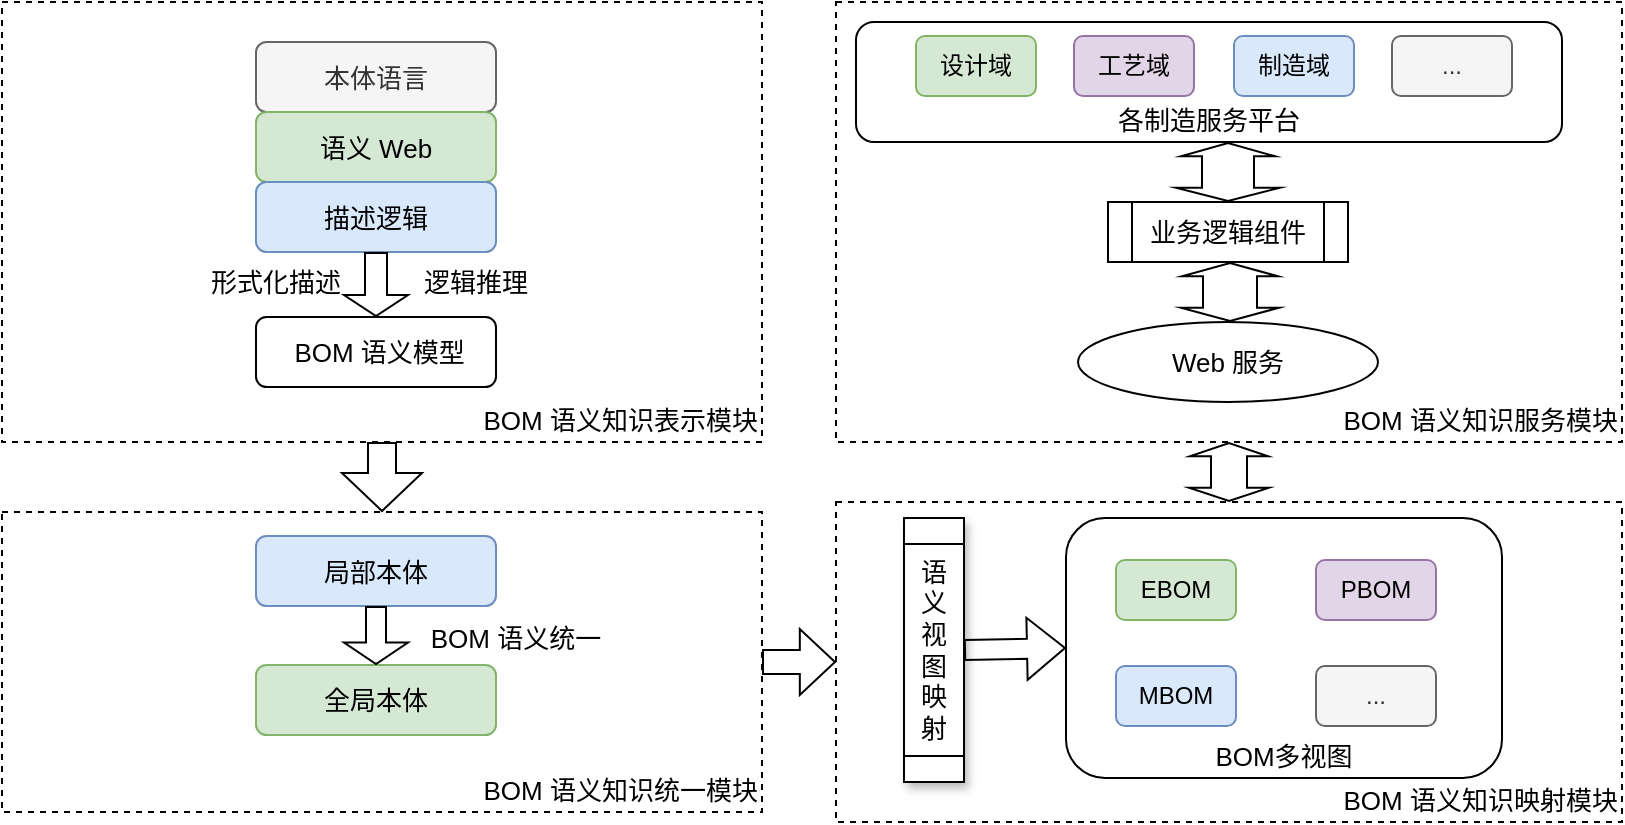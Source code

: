 <mxfile version="16.5.4" type="github">
  <diagram id="TOs7cVzKpCyQhLWn3VBo" name="Page-1">
    <mxGraphModel dx="1696" dy="763" grid="1" gridSize="10" guides="1" tooltips="1" connect="1" arrows="1" fold="1" page="1" pageScale="1" pageWidth="827" pageHeight="1169" math="0" shadow="0">
      <root>
        <mxCell id="0" />
        <mxCell id="1" parent="0" />
        <mxCell id="2vI4F3H8Q2DFBP5VW71m-11" value="BOM 语义知识服务模块" style="rounded=0;whiteSpace=wrap;html=1;fontSize=13;fillColor=none;verticalAlign=bottom;fontStyle=0;align=right;dashed=1;" parent="1" vertex="1">
          <mxGeometry x="37" y="110" width="393" height="220" as="geometry" />
        </mxCell>
        <mxCell id="2vI4F3H8Q2DFBP5VW71m-10" value="各制造服务平台" style="rounded=1;whiteSpace=wrap;html=1;fillColor=none;verticalAlign=bottom;fontSize=13;fontStyle=0" parent="1" vertex="1">
          <mxGeometry x="47" y="120" width="353" height="60" as="geometry" />
        </mxCell>
        <mxCell id="2vI4F3H8Q2DFBP5VW71m-4" value="制造域" style="rounded=1;whiteSpace=wrap;html=1;fillColor=#dae8fc;strokeColor=#6c8ebf;fontStyle=0" parent="1" vertex="1">
          <mxGeometry x="236" y="127" width="60" height="30" as="geometry" />
        </mxCell>
        <mxCell id="2vI4F3H8Q2DFBP5VW71m-12" value="业务逻辑组件" style="shape=process;whiteSpace=wrap;html=1;backgroundOutline=1;fontSize=13;fontStyle=0" parent="1" vertex="1">
          <mxGeometry x="173" y="210" width="120" height="30" as="geometry" />
        </mxCell>
        <mxCell id="2vI4F3H8Q2DFBP5VW71m-14" value="" style="shape=flexArrow;endArrow=classic;startArrow=classic;html=1;rounded=0;fontSize=13;width=26;endSize=1.88;startSize=1.88;startWidth=25;fontStyle=0;exitX=0.5;exitY=0;exitDx=0;exitDy=0;" parent="1" edge="1">
          <mxGeometry width="100" height="100" relative="1" as="geometry">
            <mxPoint x="233" y="210" as="sourcePoint" />
            <mxPoint x="233" y="180" as="targetPoint" />
          </mxGeometry>
        </mxCell>
        <mxCell id="2vI4F3H8Q2DFBP5VW71m-17" value="" style="shape=flexArrow;endArrow=classic;startArrow=classic;html=1;rounded=0;fontSize=13;width=27;endSize=1.88;startSize=1.88;startWidth=21;fontStyle=0;exitX=0.5;exitY=0;exitDx=0;exitDy=0;" parent="1" edge="1">
          <mxGeometry width="100" height="100" relative="1" as="geometry">
            <mxPoint x="234" y="270" as="sourcePoint" />
            <mxPoint x="234" y="240" as="targetPoint" />
          </mxGeometry>
        </mxCell>
        <mxCell id="2vI4F3H8Q2DFBP5VW71m-18" value="BOM 语义知识映射模块" style="rounded=0;whiteSpace=wrap;html=1;fontSize=13;fillColor=none;verticalAlign=bottom;fontStyle=0;align=right;dashed=1;" parent="1" vertex="1">
          <mxGeometry x="37" y="360" width="393" height="160" as="geometry" />
        </mxCell>
        <mxCell id="2vI4F3H8Q2DFBP5VW71m-19" value="BOM多视图" style="rounded=1;whiteSpace=wrap;html=1;fillColor=none;verticalAlign=bottom;fontSize=13;fontStyle=0" parent="1" vertex="1">
          <mxGeometry x="152" y="368" width="218" height="130" as="geometry" />
        </mxCell>
        <mxCell id="2vI4F3H8Q2DFBP5VW71m-20" value="MBOM" style="rounded=1;whiteSpace=wrap;html=1;fillColor=#dae8fc;strokeColor=#6c8ebf;fontStyle=0" parent="1" vertex="1">
          <mxGeometry x="177" y="442" width="60" height="30" as="geometry" />
        </mxCell>
        <mxCell id="2vI4F3H8Q2DFBP5VW71m-21" value="PBOM" style="rounded=1;whiteSpace=wrap;html=1;fillColor=#e1d5e7;strokeColor=#9673a6;fontStyle=0" parent="1" vertex="1">
          <mxGeometry x="277" y="389" width="60" height="30" as="geometry" />
        </mxCell>
        <mxCell id="2vI4F3H8Q2DFBP5VW71m-22" value="EBOM" style="rounded=1;whiteSpace=wrap;html=1;fillColor=#d5e8d4;strokeColor=#82b366;fontStyle=0" parent="1" vertex="1">
          <mxGeometry x="177" y="389" width="60" height="30" as="geometry" />
        </mxCell>
        <mxCell id="2vI4F3H8Q2DFBP5VW71m-23" value="..." style="rounded=1;whiteSpace=wrap;html=1;fillColor=#f5f5f5;strokeColor=#666666;fontStyle=0;fontColor=#333333;" parent="1" vertex="1">
          <mxGeometry x="315" y="127" width="60" height="30" as="geometry" />
        </mxCell>
        <mxCell id="2vI4F3H8Q2DFBP5VW71m-24" value="..." style="rounded=1;whiteSpace=wrap;html=1;fillColor=#f5f5f5;strokeColor=#666666;fontStyle=0;fontColor=#333333;" parent="1" vertex="1">
          <mxGeometry x="277" y="442" width="60" height="30" as="geometry" />
        </mxCell>
        <mxCell id="2vI4F3H8Q2DFBP5VW71m-25" value="语&lt;br&gt;义&lt;br&gt;视&lt;br&gt;图&lt;br&gt;映&lt;br&gt;射" style="shape=process;whiteSpace=wrap;html=1;backgroundOutline=1;fontSize=13;fontStyle=0;shadow=1;rotation=90;horizontal=0;" parent="1" vertex="1">
          <mxGeometry x="20" y="419" width="132" height="30" as="geometry" />
        </mxCell>
        <mxCell id="2vI4F3H8Q2DFBP5VW71m-27" value="" style="shape=flexArrow;endArrow=classic;startArrow=classic;html=1;rounded=0;fontSize=13;width=18;endSize=1.88;startSize=1.88;startWidth=21;entryX=0.5;entryY=1;entryDx=0;entryDy=0;fontStyle=0" parent="1" source="2vI4F3H8Q2DFBP5VW71m-18" target="2vI4F3H8Q2DFBP5VW71m-11" edge="1">
          <mxGeometry width="100" height="100" relative="1" as="geometry">
            <mxPoint x="258" y="350" as="sourcePoint" />
            <mxPoint x="257.5" y="320" as="targetPoint" />
          </mxGeometry>
        </mxCell>
        <mxCell id="2vI4F3H8Q2DFBP5VW71m-29" value="BOM 语义知识统一模块" style="rounded=0;whiteSpace=wrap;html=1;fontSize=13;fillColor=none;verticalAlign=bottom;fontStyle=0;align=right;dashed=1;" parent="1" vertex="1">
          <mxGeometry x="-380" y="365" width="380" height="150" as="geometry" />
        </mxCell>
        <mxCell id="2vI4F3H8Q2DFBP5VW71m-35" value="" style="edgeStyle=orthogonalEdgeStyle;rounded=0;orthogonalLoop=1;jettySize=auto;html=1;fontSize=13;shape=flexArrow;width=12;endSize=5.53;fontStyle=0;exitX=1;exitY=0.5;exitDx=0;exitDy=0;entryX=0;entryY=0.5;entryDx=0;entryDy=0;" parent="1" source="2vI4F3H8Q2DFBP5VW71m-29" target="2vI4F3H8Q2DFBP5VW71m-18" edge="1">
          <mxGeometry relative="1" as="geometry" />
        </mxCell>
        <mxCell id="2vI4F3H8Q2DFBP5VW71m-32" value="全局本体" style="rounded=1;whiteSpace=wrap;html=1;fontSize=13;fillColor=#d5e8d4;fontStyle=0;strokeColor=#82b366;" parent="1" vertex="1">
          <mxGeometry x="-253" y="441.5" width="120" height="35" as="geometry" />
        </mxCell>
        <mxCell id="2vI4F3H8Q2DFBP5VW71m-33" value="局部本体" style="rounded=1;whiteSpace=wrap;html=1;fontSize=13;fillColor=#dae8fc;fontStyle=0;strokeColor=#6c8ebf;" parent="1" vertex="1">
          <mxGeometry x="-253" y="377" width="120" height="35" as="geometry" />
        </mxCell>
        <mxCell id="2vI4F3H8Q2DFBP5VW71m-39" value="BOM 语义统一" style="rounded=0;whiteSpace=wrap;html=1;shadow=0;fontSize=13;strokeWidth=0;fillColor=none;strokeColor=none;fontStyle=0" parent="1" vertex="1">
          <mxGeometry x="-183" y="417.5" width="120" height="20" as="geometry" />
        </mxCell>
        <mxCell id="gLA2mDFHcOvmpZzIXoVf-2" value="BOM 语义知识表示模块" style="rounded=0;whiteSpace=wrap;html=1;fontSize=13;fillColor=none;verticalAlign=bottom;fontStyle=0;align=right;dashed=1;" vertex="1" parent="1">
          <mxGeometry x="-380" y="110" width="380" height="220" as="geometry" />
        </mxCell>
        <mxCell id="gLA2mDFHcOvmpZzIXoVf-3" value="&amp;nbsp;BOM 语义模型" style="rounded=1;whiteSpace=wrap;html=1;fontSize=13;fontStyle=0;" vertex="1" parent="1">
          <mxGeometry x="-253" y="267.5" width="120" height="35" as="geometry" />
        </mxCell>
        <mxCell id="gLA2mDFHcOvmpZzIXoVf-4" value="本体语言" style="rounded=1;whiteSpace=wrap;html=1;fontSize=13;fillColor=#f5f5f5;fontStyle=0;fontColor=#333333;strokeColor=#666666;" vertex="1" parent="1">
          <mxGeometry x="-253" y="130" width="120" height="35" as="geometry" />
        </mxCell>
        <mxCell id="gLA2mDFHcOvmpZzIXoVf-5" value="语义 Web" style="rounded=1;whiteSpace=wrap;html=1;fontSize=13;fillColor=#d5e8d4;fontStyle=0;strokeColor=#82b366;" vertex="1" parent="1">
          <mxGeometry x="-253" y="165" width="120" height="35" as="geometry" />
        </mxCell>
        <mxCell id="gLA2mDFHcOvmpZzIXoVf-6" value="描述逻辑" style="rounded=1;whiteSpace=wrap;html=1;fontSize=13;fillColor=#dae8fc;fontStyle=0;strokeColor=#6c8ebf;" vertex="1" parent="1">
          <mxGeometry x="-253" y="200" width="120" height="35" as="geometry" />
        </mxCell>
        <mxCell id="gLA2mDFHcOvmpZzIXoVf-7" value="" style="edgeStyle=orthogonalEdgeStyle;rounded=0;orthogonalLoop=1;jettySize=auto;html=1;fontSize=13;shape=flexArrow;width=11;endSize=3.16;fontStyle=0;exitX=0.5;exitY=1;exitDx=0;exitDy=0;entryX=0.5;entryY=0;entryDx=0;entryDy=0;" edge="1" parent="1" source="gLA2mDFHcOvmpZzIXoVf-6" target="gLA2mDFHcOvmpZzIXoVf-3">
          <mxGeometry relative="1" as="geometry">
            <mxPoint x="-193" y="265" as="sourcePoint" />
            <mxPoint x="-193.5" y="240" as="targetPoint" />
          </mxGeometry>
        </mxCell>
        <mxCell id="gLA2mDFHcOvmpZzIXoVf-8" value="形式化描述" style="rounded=0;whiteSpace=wrap;html=1;shadow=0;fontSize=13;strokeWidth=1;fillColor=none;strokeColor=none;fontStyle=0" vertex="1" parent="1">
          <mxGeometry x="-303" y="240" width="120" height="20" as="geometry" />
        </mxCell>
        <mxCell id="gLA2mDFHcOvmpZzIXoVf-9" value="逻辑推理" style="rounded=0;whiteSpace=wrap;html=1;shadow=0;fontSize=13;strokeWidth=0;fillColor=none;strokeColor=none;fontStyle=0" vertex="1" parent="1">
          <mxGeometry x="-203" y="240" width="120" height="20" as="geometry" />
        </mxCell>
        <mxCell id="gLA2mDFHcOvmpZzIXoVf-10" value="" style="shape=flexArrow;endArrow=classic;html=1;rounded=0;exitX=0.5;exitY=1;exitDx=0;exitDy=0;endWidth=21;endSize=3.23;" edge="1" parent="1" source="2vI4F3H8Q2DFBP5VW71m-33" target="2vI4F3H8Q2DFBP5VW71m-32">
          <mxGeometry width="50" height="50" relative="1" as="geometry">
            <mxPoint x="80" y="440" as="sourcePoint" />
            <mxPoint x="130" y="390" as="targetPoint" />
          </mxGeometry>
        </mxCell>
        <mxCell id="gLA2mDFHcOvmpZzIXoVf-12" value="" style="shape=flexArrow;endArrow=classic;html=1;rounded=0;exitX=0.5;exitY=1;exitDx=0;exitDy=0;entryX=0.5;entryY=0;entryDx=0;entryDy=0;endWidth=25;endSize=6;width=14;" edge="1" parent="1" source="gLA2mDFHcOvmpZzIXoVf-2" target="2vI4F3H8Q2DFBP5VW71m-29">
          <mxGeometry width="50" height="50" relative="1" as="geometry">
            <mxPoint x="80" y="440" as="sourcePoint" />
            <mxPoint x="130" y="390" as="targetPoint" />
          </mxGeometry>
        </mxCell>
        <mxCell id="gLA2mDFHcOvmpZzIXoVf-13" value="设计域" style="rounded=1;whiteSpace=wrap;html=1;fillColor=#d5e8d4;strokeColor=#82b366;fontStyle=0" vertex="1" parent="1">
          <mxGeometry x="77" y="127" width="60" height="30" as="geometry" />
        </mxCell>
        <mxCell id="gLA2mDFHcOvmpZzIXoVf-14" value="工艺域" style="rounded=1;whiteSpace=wrap;html=1;fillColor=#e1d5e7;strokeColor=#9673a6;fontStyle=0" vertex="1" parent="1">
          <mxGeometry x="156" y="127" width="60" height="30" as="geometry" />
        </mxCell>
        <mxCell id="gLA2mDFHcOvmpZzIXoVf-15" value="" style="shape=flexArrow;endArrow=classic;html=1;rounded=0;entryX=0;entryY=0.5;entryDx=0;entryDy=0;exitX=0.5;exitY=0;exitDx=0;exitDy=0;" edge="1" parent="1" source="2vI4F3H8Q2DFBP5VW71m-25" target="2vI4F3H8Q2DFBP5VW71m-19">
          <mxGeometry width="50" height="50" relative="1" as="geometry">
            <mxPoint x="67" y="400" as="sourcePoint" />
            <mxPoint x="117" y="350" as="targetPoint" />
          </mxGeometry>
        </mxCell>
        <mxCell id="gLA2mDFHcOvmpZzIXoVf-18" value="Web 服务" style="ellipse;whiteSpace=wrap;html=1;fontSize=13;fillColor=none;fontStyle=0" vertex="1" parent="1">
          <mxGeometry x="158" y="270" width="150" height="40" as="geometry" />
        </mxCell>
      </root>
    </mxGraphModel>
  </diagram>
</mxfile>
